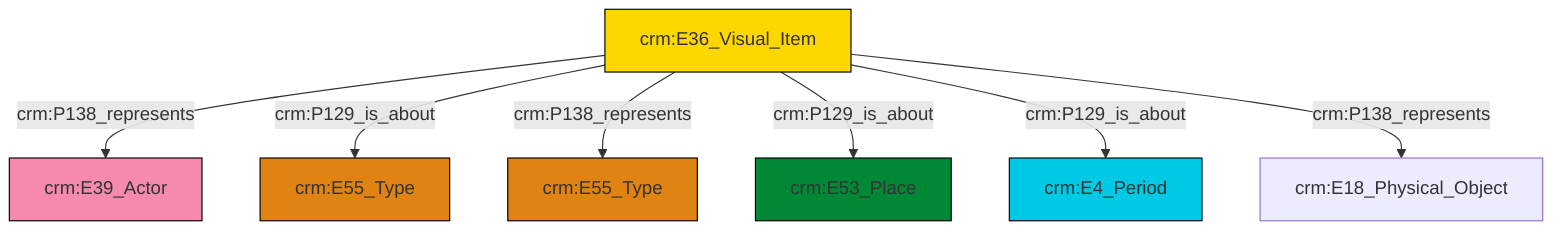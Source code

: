 graph TD
classDef Literal fill:#f2f2f2,stroke:#000000;
classDef CRM_Entity fill:#FFFFFF,stroke:#000000;
classDef Temporal_Entity fill:#00C9E6, stroke:#000000;
classDef Type fill:#E18312, stroke:#000000;
classDef Time-Span fill:#2C9C91, stroke:#000000;
classDef Appellation fill:#FFEB7F, stroke:#000000;
classDef Place fill:#008836, stroke:#000000;
classDef Persistent_Item fill:#B266B2, stroke:#000000;
classDef Conceptual_Object fill:#FFD700, stroke:#000000;
classDef Physical_Thing fill:#D2B48C, stroke:#000000;
classDef Actor fill:#f58aad, stroke:#000000;
classDef PC_Classes fill:#4ce600, stroke:#000000;
classDef Multi fill:#cccccc,stroke:#000000;

2["crm:E36_Visual_Item"]:::Conceptual_Object -->|crm:P138_represents| 3["crm:E39_Actor"]:::Actor
2["crm:E36_Visual_Item"]:::Conceptual_Object -->|crm:P129_is_about| 4["crm:E55_Type"]:::Type
2["crm:E36_Visual_Item"]:::Conceptual_Object -->|crm:P138_represents| 5["crm:E55_Type"]:::Type
2["crm:E36_Visual_Item"]:::Conceptual_Object -->|crm:P129_is_about| 6["crm:E53_Place"]:::Place
2["crm:E36_Visual_Item"]:::Conceptual_Object -->|crm:P129_is_about| 0["crm:E4_Period"]:::Temporal_Entity
2["crm:E36_Visual_Item"]:::Conceptual_Object -->|crm:P138_represents| 7["crm:E18_Physical_Object"]:::Default